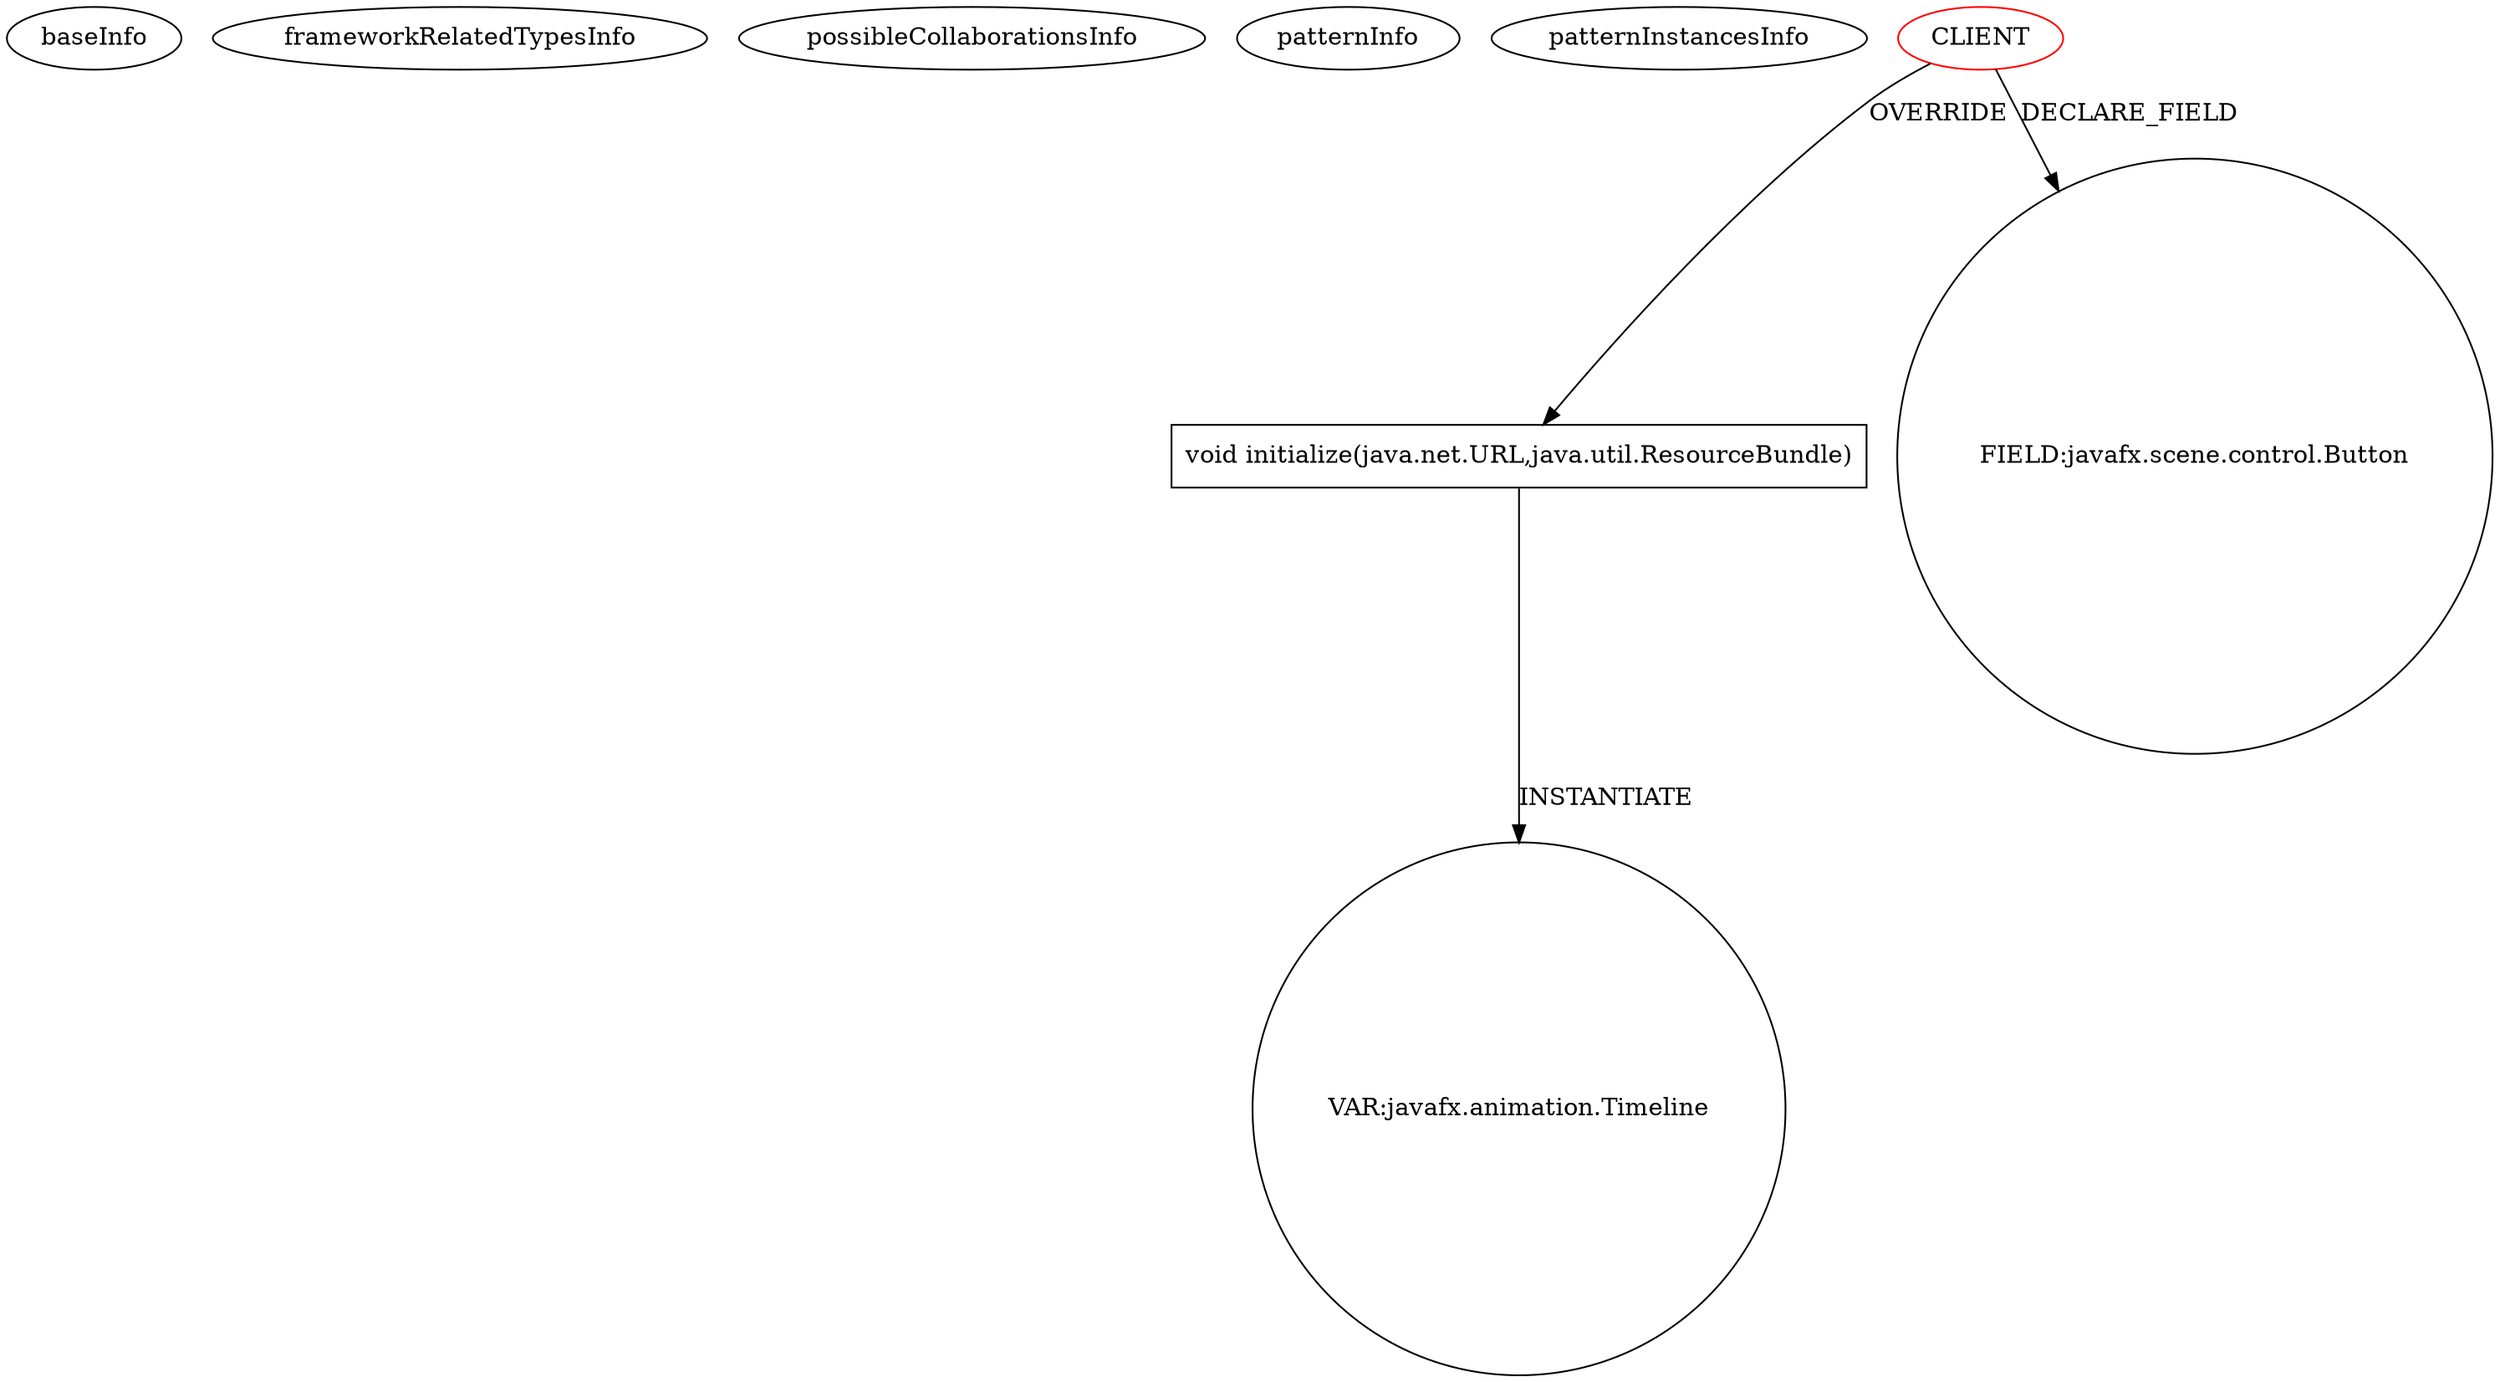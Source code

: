 digraph {
baseInfo[graphId=315,category="pattern",isAnonymous=false,possibleRelation=false]
frameworkRelatedTypesInfo[]
possibleCollaborationsInfo[]
patternInfo[frequency=2.0,patternRootClient=0]
patternInstancesInfo[0="geyrix57-Proyecto_1_Bases~/geyrix57-Proyecto_1_Bases/Proyecto_1_Bases-master/src/Control/ControlLog.java~ControlLog~2710",1="bjornbil-reservatie~/bjornbil-reservatie/reservatie-master/ReservatieKommaFinal/src/be/khleuven/bjornbillen/controller/MainController.java~MainController~2178"]
50[label="void initialize(java.net.URL,java.util.ResourceBundle)",vertexType="OVERRIDING_METHOD_DECLARATION",isFrameworkType=false,shape=box]
52[label="VAR:javafx.animation.Timeline",vertexType="VARIABLE_EXPRESION",isFrameworkType=false,shape=circle]
0[label="CLIENT",vertexType="ROOT_CLIENT_CLASS_DECLARATION",isFrameworkType=false,color=red]
8[label="FIELD:javafx.scene.control.Button",vertexType="FIELD_DECLARATION",isFrameworkType=false,shape=circle]
0->50[label="OVERRIDE"]
0->8[label="DECLARE_FIELD"]
50->52[label="INSTANTIATE"]
}
